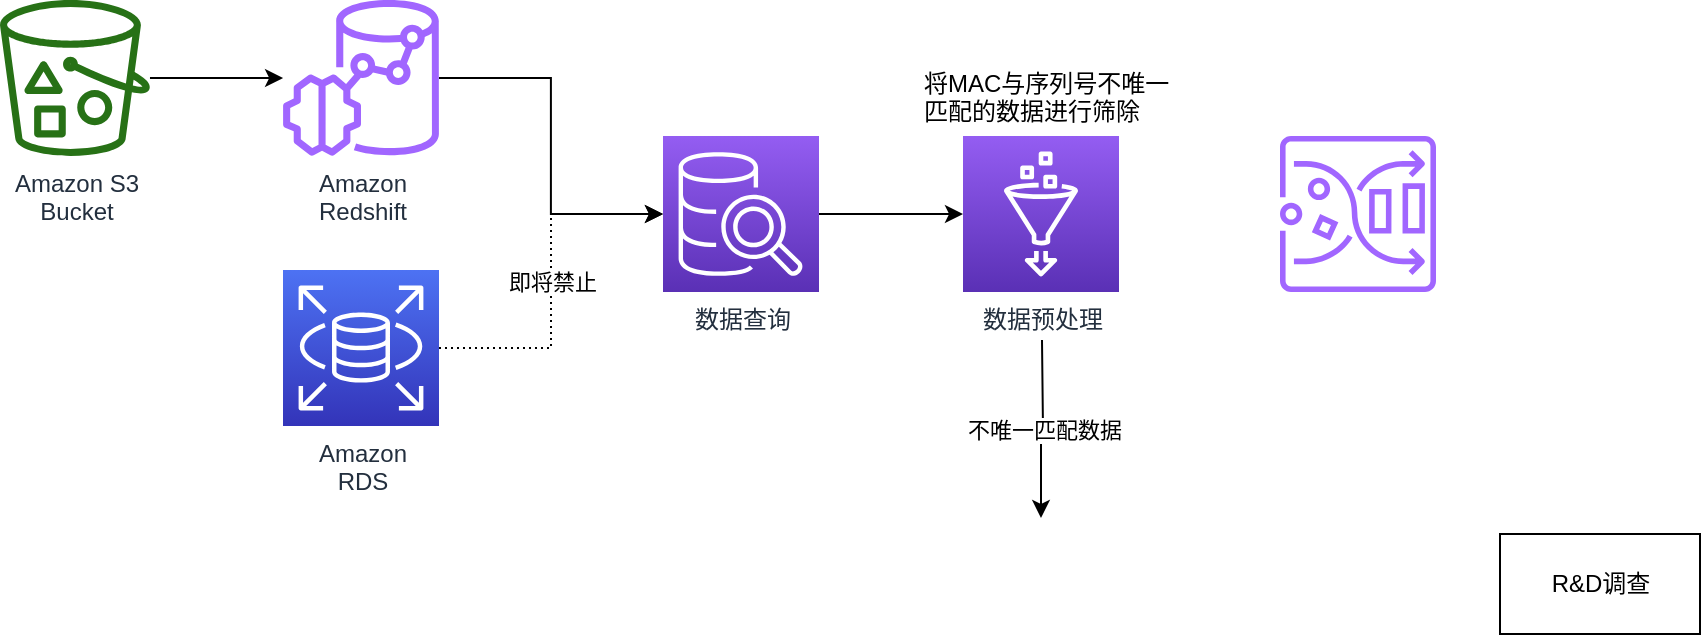 <mxfile version="15.1.2" type="github">
  <diagram id="Ht1M8jgEwFfnCIfOTk4-" name="Page-1">
    <mxGraphModel dx="782" dy="1273" grid="1" gridSize="10" guides="1" tooltips="1" connect="1" arrows="1" fold="1" page="1" pageScale="1" pageWidth="1169" pageHeight="827" math="0" shadow="0">
      <root>
        <mxCell id="0" />
        <mxCell id="1" parent="0" />
        <mxCell id="lHmO488rwNV5HsiQTs_L-4" value="" style="edgeStyle=orthogonalEdgeStyle;rounded=0;orthogonalLoop=1;jettySize=auto;html=1;" edge="1" parent="1" source="UEzPUAAOIrF-is8g5C7q-158" target="lHmO488rwNV5HsiQTs_L-1">
          <mxGeometry relative="1" as="geometry" />
        </mxCell>
        <mxCell id="UEzPUAAOIrF-is8g5C7q-158" value="Amazon S3&lt;br&gt;Bucket&lt;br&gt;" style="outlineConnect=0;fontColor=#232F3E;gradientColor=none;fillColor=#277116;strokeColor=none;dashed=0;verticalLabelPosition=bottom;verticalAlign=top;align=center;html=1;fontSize=12;fontStyle=0;aspect=fixed;pointerEvents=1;shape=mxgraph.aws4.bucket_with_objects;labelBackgroundColor=#ffffff;" parent="1" vertex="1">
          <mxGeometry x="80" y="-730" width="75" height="78" as="geometry" />
        </mxCell>
        <mxCell id="lHmO488rwNV5HsiQTs_L-6" style="edgeStyle=orthogonalEdgeStyle;rounded=0;orthogonalLoop=1;jettySize=auto;html=1;" edge="1" parent="1" source="lHmO488rwNV5HsiQTs_L-1" target="lHmO488rwNV5HsiQTs_L-5">
          <mxGeometry relative="1" as="geometry" />
        </mxCell>
        <mxCell id="lHmO488rwNV5HsiQTs_L-1" value="Amazon&lt;br&gt;Redshift" style="sketch=0;outlineConnect=0;fontColor=#232F3E;gradientColor=none;fillColor=#A166FF;strokeColor=none;dashed=0;verticalLabelPosition=bottom;verticalAlign=top;align=center;html=1;fontSize=12;fontStyle=0;aspect=fixed;pointerEvents=1;shape=mxgraph.aws4.redshift_ml;" vertex="1" parent="1">
          <mxGeometry x="221.5" y="-730" width="78" height="78" as="geometry" />
        </mxCell>
        <mxCell id="lHmO488rwNV5HsiQTs_L-7" value="即将禁止" style="edgeStyle=orthogonalEdgeStyle;rounded=0;orthogonalLoop=1;jettySize=auto;html=1;dashed=1;dashPattern=1 2;" edge="1" parent="1" source="lHmO488rwNV5HsiQTs_L-2" target="lHmO488rwNV5HsiQTs_L-5">
          <mxGeometry relative="1" as="geometry" />
        </mxCell>
        <mxCell id="lHmO488rwNV5HsiQTs_L-2" value="Amazon&lt;br&gt;RDS" style="sketch=0;points=[[0,0,0],[0.25,0,0],[0.5,0,0],[0.75,0,0],[1,0,0],[0,1,0],[0.25,1,0],[0.5,1,0],[0.75,1,0],[1,1,0],[0,0.25,0],[0,0.5,0],[0,0.75,0],[1,0.25,0],[1,0.5,0],[1,0.75,0]];outlineConnect=0;fontColor=#232F3E;gradientColor=#4D72F3;gradientDirection=north;fillColor=#3334B9;strokeColor=#ffffff;dashed=0;verticalLabelPosition=bottom;verticalAlign=top;align=center;html=1;fontSize=12;fontStyle=0;aspect=fixed;shape=mxgraph.aws4.resourceIcon;resIcon=mxgraph.aws4.rds;" vertex="1" parent="1">
          <mxGeometry x="221.5" y="-595" width="78" height="78" as="geometry" />
        </mxCell>
        <mxCell id="lHmO488rwNV5HsiQTs_L-9" value="" style="edgeStyle=orthogonalEdgeStyle;rounded=0;orthogonalLoop=1;jettySize=auto;html=1;" edge="1" parent="1" source="lHmO488rwNV5HsiQTs_L-5" target="lHmO488rwNV5HsiQTs_L-8">
          <mxGeometry relative="1" as="geometry" />
        </mxCell>
        <mxCell id="lHmO488rwNV5HsiQTs_L-5" value="数据查询" style="sketch=0;points=[[0,0,0],[0.25,0,0],[0.5,0,0],[0.75,0,0],[1,0,0],[0,1,0],[0.25,1,0],[0.5,1,0],[0.75,1,0],[1,1,0],[0,0.25,0],[0,0.5,0],[0,0.75,0],[1,0.25,0],[1,0.5,0],[1,0.75,0]];outlineConnect=0;fontColor=#232F3E;gradientColor=#945DF2;gradientDirection=north;fillColor=#5A30B5;strokeColor=#ffffff;dashed=0;verticalLabelPosition=bottom;verticalAlign=top;align=center;html=1;fontSize=12;fontStyle=0;aspect=fixed;shape=mxgraph.aws4.resourceIcon;resIcon=mxgraph.aws4.sql_workbench;" vertex="1" parent="1">
          <mxGeometry x="411.5" y="-662" width="78" height="78" as="geometry" />
        </mxCell>
        <mxCell id="lHmO488rwNV5HsiQTs_L-13" value="不唯一匹配数据" style="edgeStyle=orthogonalEdgeStyle;rounded=0;orthogonalLoop=1;jettySize=auto;html=1;fontColor=#000000;entryX=0.5;entryY=0;entryDx=0;entryDy=0;" edge="1" parent="1" target="lHmO488rwNV5HsiQTs_L-15">
          <mxGeometry relative="1" as="geometry">
            <mxPoint x="601" y="-560" as="sourcePoint" />
            <mxPoint x="601" y="-400" as="targetPoint" />
          </mxGeometry>
        </mxCell>
        <mxCell id="lHmO488rwNV5HsiQTs_L-8" value="数据预处理" style="sketch=0;points=[[0,0,0],[0.25,0,0],[0.5,0,0],[0.75,0,0],[1,0,0],[0,1,0],[0.25,1,0],[0.5,1,0],[0.75,1,0],[1,1,0],[0,0.25,0],[0,0.5,0],[0,0.75,0],[1,0.25,0],[1,0.5,0],[1,0.75,0]];outlineConnect=0;fontColor=#232F3E;gradientColor=#945DF2;gradientDirection=north;fillColor=#5A30B5;strokeColor=#ffffff;dashed=0;verticalLabelPosition=bottom;verticalAlign=top;align=center;html=1;fontSize=12;fontStyle=0;aspect=fixed;shape=mxgraph.aws4.resourceIcon;resIcon=mxgraph.aws4.glue;" vertex="1" parent="1">
          <mxGeometry x="561.5" y="-662" width="78" height="78" as="geometry" />
        </mxCell>
        <mxCell id="lHmO488rwNV5HsiQTs_L-11" value="将MAC与序列号不唯一匹配的数据进行筛除" style="text;whiteSpace=wrap;html=1;" vertex="1" parent="1">
          <mxGeometry x="540" y="-702" width="130" height="50" as="geometry" />
        </mxCell>
        <mxCell id="lHmO488rwNV5HsiQTs_L-15" value="" style="shape=image;html=1;verticalAlign=top;verticalLabelPosition=bottom;labelBackgroundColor=#ffffff;imageAspect=0;aspect=fixed;image=https://cdn3.iconfinder.com/data/icons/construction-138/200/Warning-128.png;fontColor=#000000;" vertex="1" parent="1">
          <mxGeometry x="571.5" y="-471" width="58" height="58" as="geometry" />
        </mxCell>
        <mxCell id="lHmO488rwNV5HsiQTs_L-17" value="R&amp;amp;D调查" style="html=1;dashed=0;whitespace=wrap;fontColor=#000000;" vertex="1" parent="1">
          <mxGeometry x="830" y="-463" width="100" height="50" as="geometry" />
        </mxCell>
        <mxCell id="lHmO488rwNV5HsiQTs_L-18" value="" style="sketch=0;outlineConnect=0;fontColor=#232F3E;gradientColor=none;fillColor=#A166FF;strokeColor=none;dashed=0;verticalLabelPosition=bottom;verticalAlign=top;align=center;html=1;fontSize=12;fontStyle=0;aspect=fixed;pointerEvents=1;shape=mxgraph.aws4.glue_databrew;" vertex="1" parent="1">
          <mxGeometry x="720" y="-662" width="78" height="78" as="geometry" />
        </mxCell>
      </root>
    </mxGraphModel>
  </diagram>
</mxfile>
